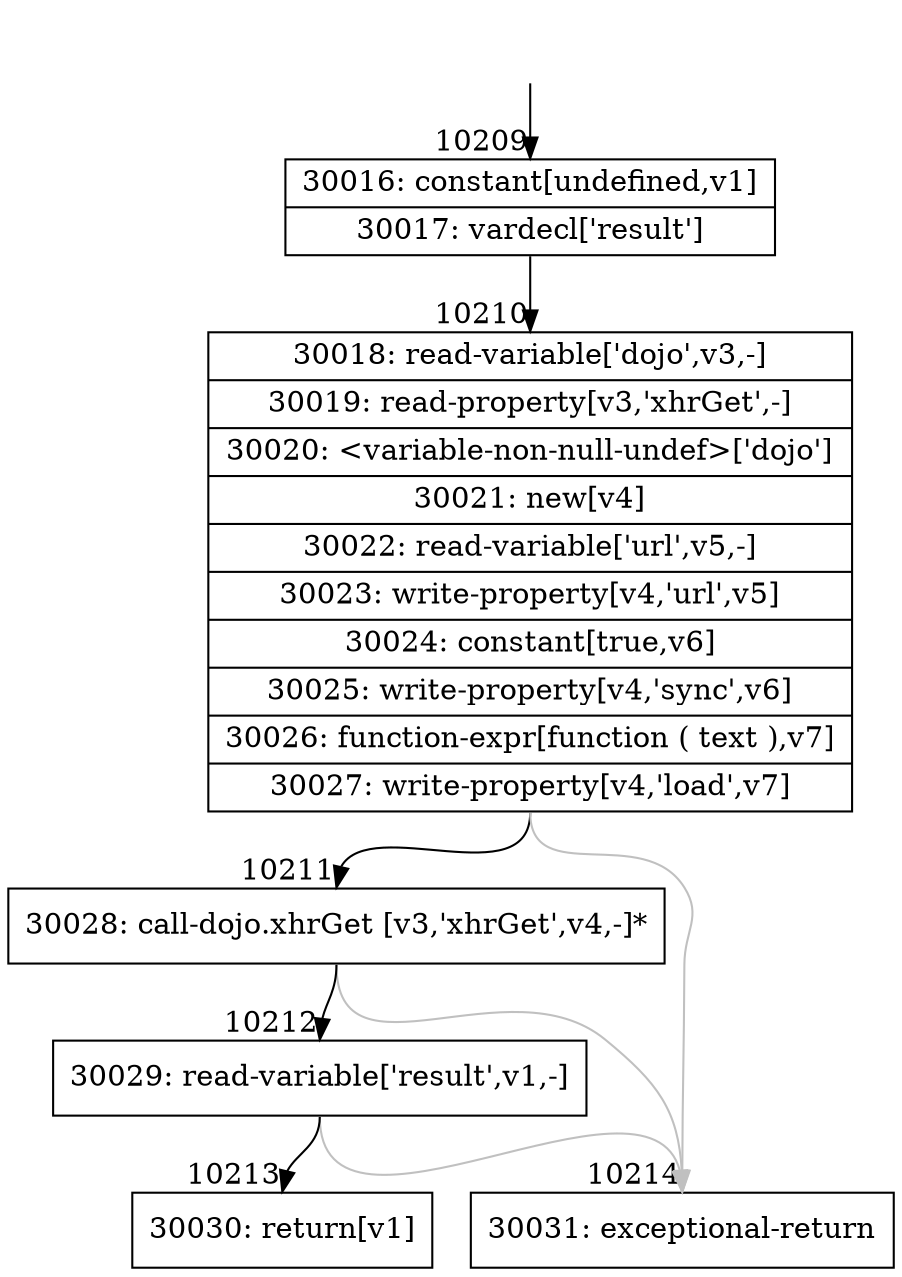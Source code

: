 digraph {
rankdir="TD"
BB_entry728[shape=none,label=""];
BB_entry728 -> BB10209 [tailport=s, headport=n, headlabel="    10209"]
BB10209 [shape=record label="{30016: constant[undefined,v1]|30017: vardecl['result']}" ] 
BB10209 -> BB10210 [tailport=s, headport=n, headlabel="      10210"]
BB10210 [shape=record label="{30018: read-variable['dojo',v3,-]|30019: read-property[v3,'xhrGet',-]|30020: \<variable-non-null-undef\>['dojo']|30021: new[v4]|30022: read-variable['url',v5,-]|30023: write-property[v4,'url',v5]|30024: constant[true,v6]|30025: write-property[v4,'sync',v6]|30026: function-expr[function ( text ),v7]|30027: write-property[v4,'load',v7]}" ] 
BB10210 -> BB10211 [tailport=s, headport=n, headlabel="      10211"]
BB10210 -> BB10214 [tailport=s, headport=n, color=gray, headlabel="      10214"]
BB10211 [shape=record label="{30028: call-dojo.xhrGet [v3,'xhrGet',v4,-]*}" ] 
BB10211 -> BB10212 [tailport=s, headport=n, headlabel="      10212"]
BB10211 -> BB10214 [tailport=s, headport=n, color=gray]
BB10212 [shape=record label="{30029: read-variable['result',v1,-]}" ] 
BB10212 -> BB10213 [tailport=s, headport=n, headlabel="      10213"]
BB10212 -> BB10214 [tailport=s, headport=n, color=gray]
BB10213 [shape=record label="{30030: return[v1]}" ] 
BB10214 [shape=record label="{30031: exceptional-return}" ] 
//#$~ 14284
}
